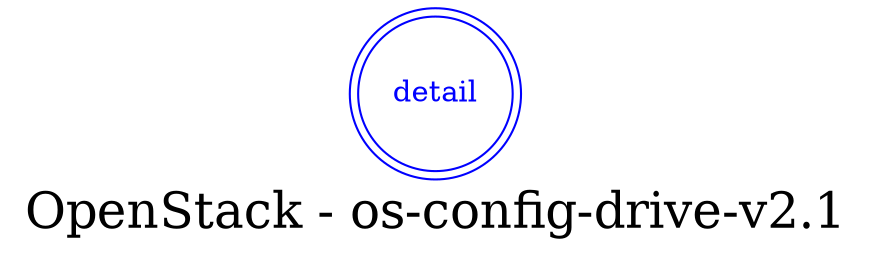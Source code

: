 digraph LexiconGraph {
graph[label="OpenStack - os-config-drive-v2.1", fontsize=24]
splines=true
"detail" [color=blue, fontcolor=blue, shape=doublecircle]
}

